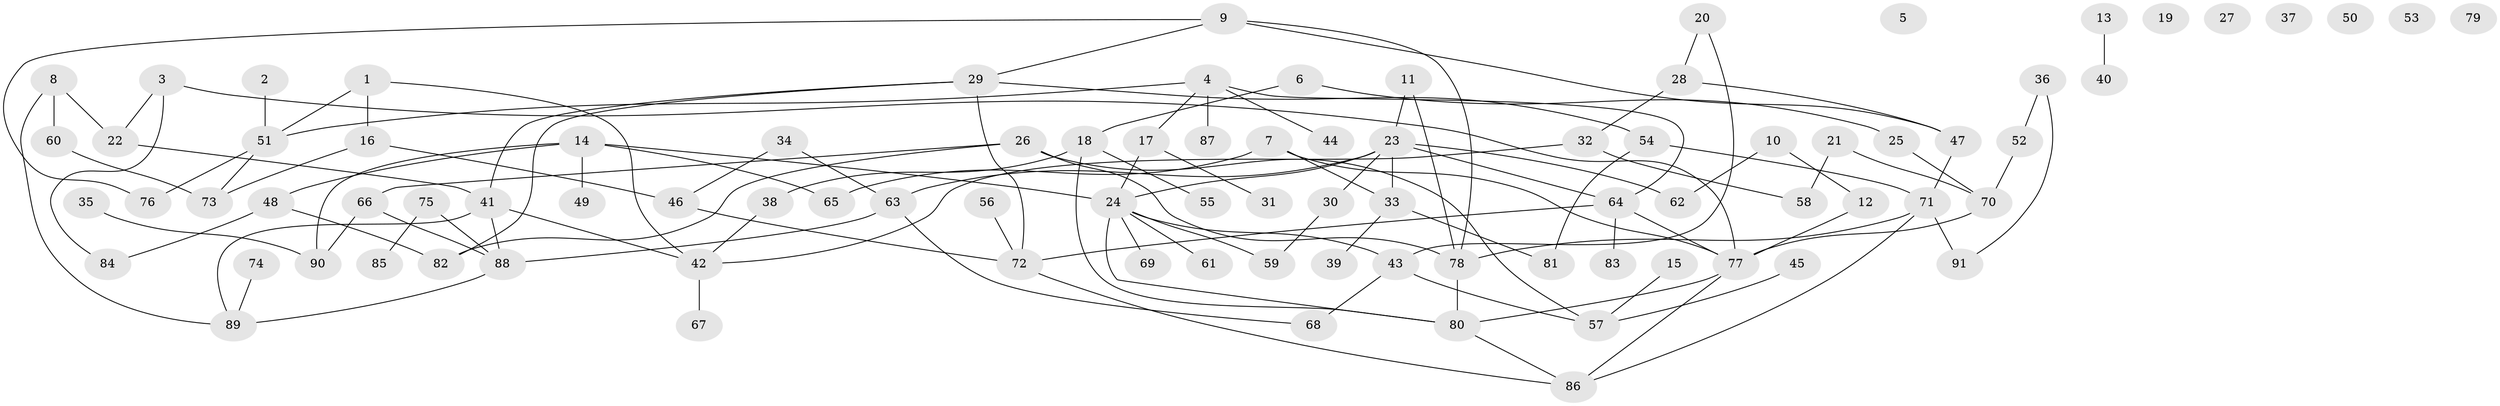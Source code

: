 // coarse degree distribution, {5: 0.10526315789473684, 3: 0.13157894736842105, 4: 0.2631578947368421, 8: 0.02631578947368421, 2: 0.21052631578947367, 6: 0.07894736842105263, 1: 0.15789473684210525, 11: 0.02631578947368421}
// Generated by graph-tools (version 1.1) at 2025/47/03/04/25 22:47:55]
// undirected, 91 vertices, 119 edges
graph export_dot {
  node [color=gray90,style=filled];
  1;
  2;
  3;
  4;
  5;
  6;
  7;
  8;
  9;
  10;
  11;
  12;
  13;
  14;
  15;
  16;
  17;
  18;
  19;
  20;
  21;
  22;
  23;
  24;
  25;
  26;
  27;
  28;
  29;
  30;
  31;
  32;
  33;
  34;
  35;
  36;
  37;
  38;
  39;
  40;
  41;
  42;
  43;
  44;
  45;
  46;
  47;
  48;
  49;
  50;
  51;
  52;
  53;
  54;
  55;
  56;
  57;
  58;
  59;
  60;
  61;
  62;
  63;
  64;
  65;
  66;
  67;
  68;
  69;
  70;
  71;
  72;
  73;
  74;
  75;
  76;
  77;
  78;
  79;
  80;
  81;
  82;
  83;
  84;
  85;
  86;
  87;
  88;
  89;
  90;
  91;
  1 -- 16;
  1 -- 42;
  1 -- 51;
  2 -- 51;
  3 -- 22;
  3 -- 77;
  3 -- 84;
  4 -- 17;
  4 -- 44;
  4 -- 51;
  4 -- 64;
  4 -- 87;
  6 -- 18;
  6 -- 25;
  7 -- 33;
  7 -- 65;
  7 -- 77;
  8 -- 22;
  8 -- 60;
  8 -- 89;
  9 -- 29;
  9 -- 47;
  9 -- 76;
  9 -- 78;
  10 -- 12;
  10 -- 62;
  11 -- 23;
  11 -- 78;
  12 -- 77;
  13 -- 40;
  14 -- 24;
  14 -- 48;
  14 -- 49;
  14 -- 65;
  14 -- 90;
  15 -- 57;
  16 -- 46;
  16 -- 73;
  17 -- 24;
  17 -- 31;
  18 -- 38;
  18 -- 55;
  18 -- 80;
  20 -- 28;
  20 -- 43;
  21 -- 58;
  21 -- 70;
  22 -- 41;
  23 -- 24;
  23 -- 30;
  23 -- 33;
  23 -- 62;
  23 -- 63;
  23 -- 64;
  24 -- 43;
  24 -- 59;
  24 -- 61;
  24 -- 69;
  24 -- 80;
  25 -- 70;
  26 -- 57;
  26 -- 66;
  26 -- 78;
  26 -- 82;
  28 -- 32;
  28 -- 47;
  29 -- 41;
  29 -- 54;
  29 -- 72;
  29 -- 82;
  30 -- 59;
  32 -- 42;
  32 -- 58;
  33 -- 39;
  33 -- 81;
  34 -- 46;
  34 -- 63;
  35 -- 90;
  36 -- 52;
  36 -- 91;
  38 -- 42;
  41 -- 42;
  41 -- 88;
  41 -- 89;
  42 -- 67;
  43 -- 57;
  43 -- 68;
  45 -- 57;
  46 -- 72;
  47 -- 71;
  48 -- 82;
  48 -- 84;
  51 -- 73;
  51 -- 76;
  52 -- 70;
  54 -- 71;
  54 -- 81;
  56 -- 72;
  60 -- 73;
  63 -- 68;
  63 -- 88;
  64 -- 72;
  64 -- 77;
  64 -- 83;
  66 -- 88;
  66 -- 90;
  70 -- 77;
  71 -- 78;
  71 -- 86;
  71 -- 91;
  72 -- 86;
  74 -- 89;
  75 -- 85;
  75 -- 88;
  77 -- 80;
  77 -- 86;
  78 -- 80;
  80 -- 86;
  88 -- 89;
}
